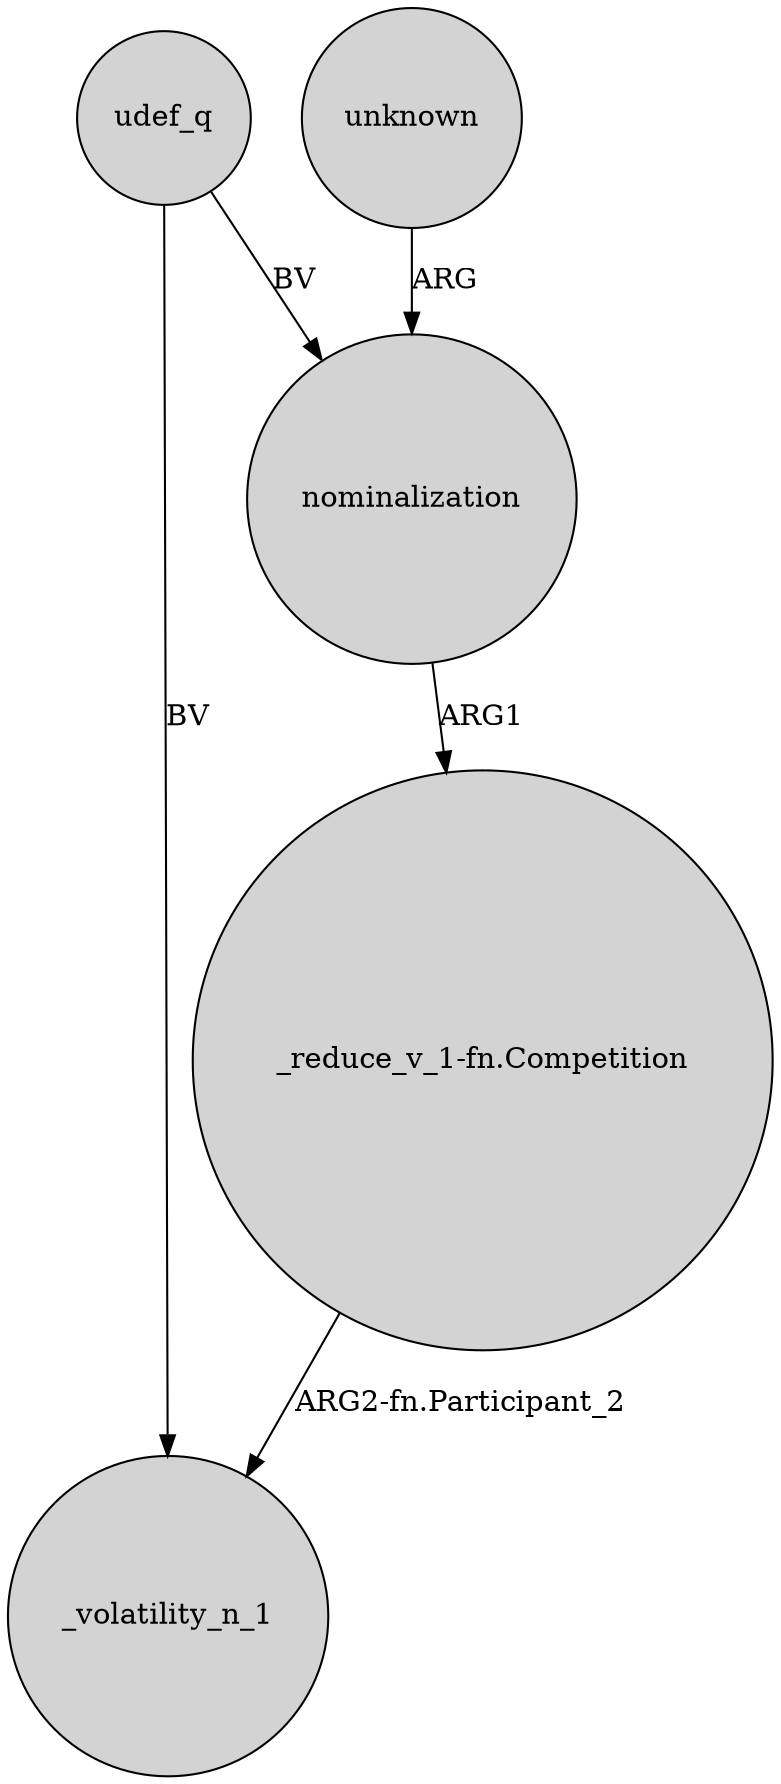 digraph {
	node [shape=circle style=filled]
	nominalization -> "_reduce_v_1-fn.Competition" [label=ARG1]
	udef_q -> _volatility_n_1 [label=BV]
	"_reduce_v_1-fn.Competition" -> _volatility_n_1 [label="ARG2-fn.Participant_2"]
	unknown -> nominalization [label=ARG]
	udef_q -> nominalization [label=BV]
}
